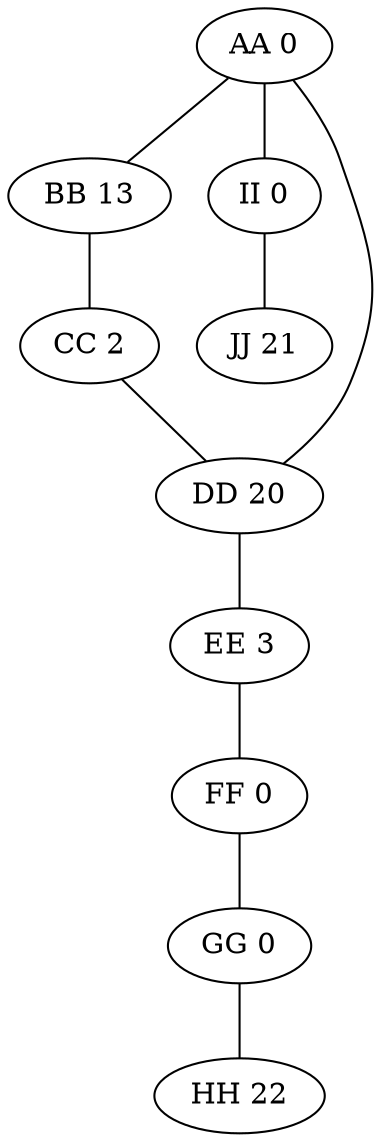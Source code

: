 // neato -Tx11 sample-graph.dot 

graph g {
  AA -- BB -- CC -- DD -- AA;
  AA -- II -- JJ;
  DD -- EE -- FF -- GG -- HH;
  AA [ label="AA 0"];
  BB [ label="BB 13"];
  CC [ label="CC 2"];
  DD [ label="DD 20"];
  EE [ label="EE 3"];
  FF [ label="FF 0"];
  GG [ label="GG 0"];
  HH [ label="HH 22"];
  II [ label="II 0"];
  JJ [ label="JJ 21"];
}
